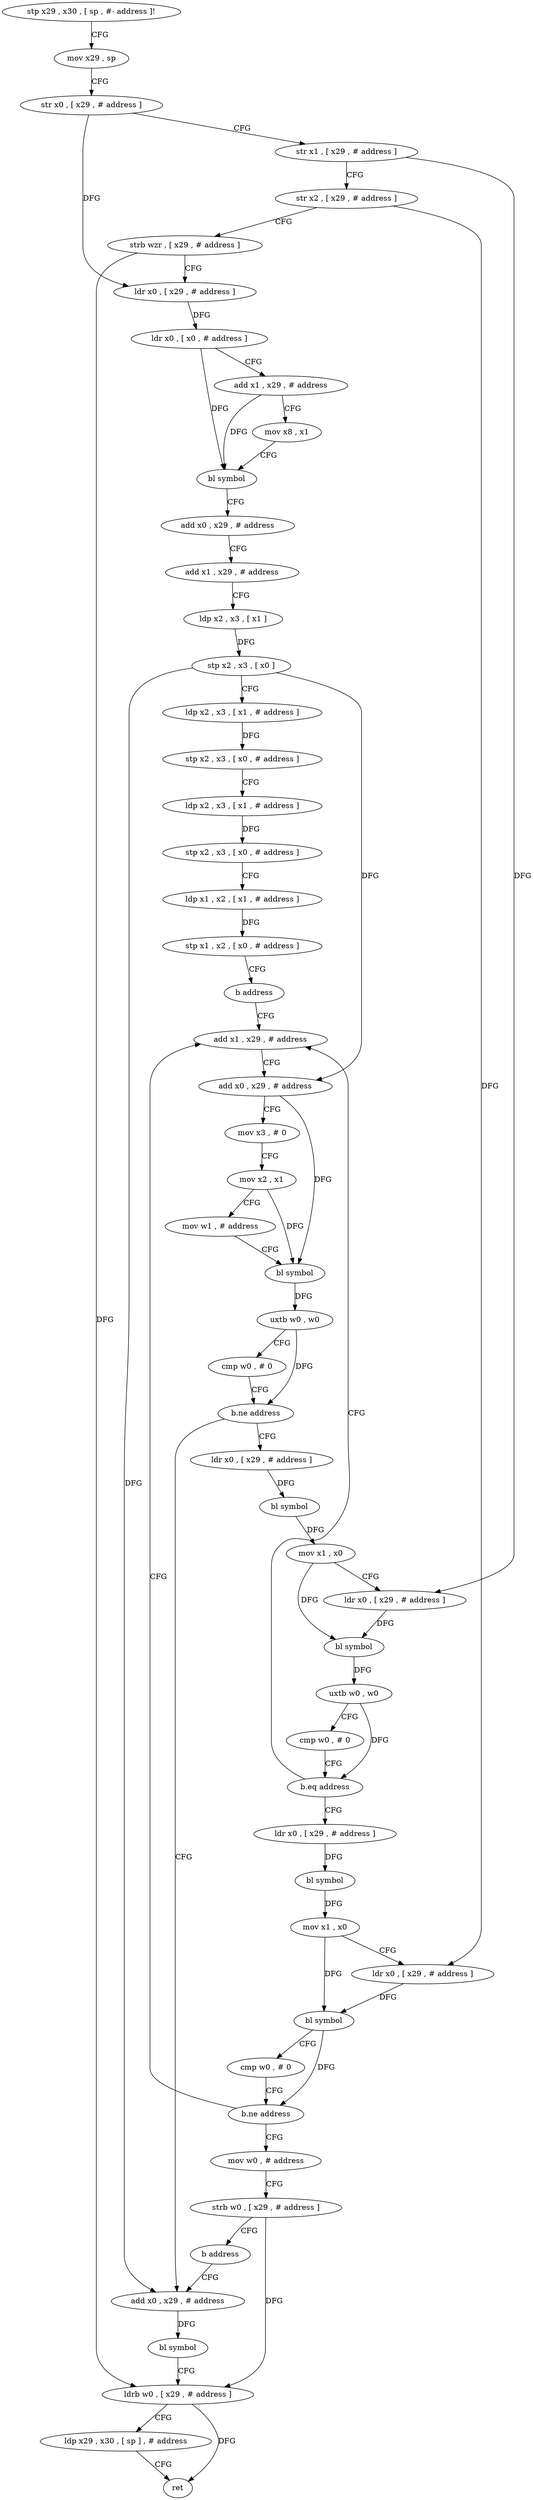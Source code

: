 digraph "func" {
"94140" [label = "stp x29 , x30 , [ sp , #- address ]!" ]
"94144" [label = "mov x29 , sp" ]
"94148" [label = "str x0 , [ x29 , # address ]" ]
"94152" [label = "str x1 , [ x29 , # address ]" ]
"94156" [label = "str x2 , [ x29 , # address ]" ]
"94160" [label = "strb wzr , [ x29 , # address ]" ]
"94164" [label = "ldr x0 , [ x29 , # address ]" ]
"94168" [label = "ldr x0 , [ x0 , # address ]" ]
"94172" [label = "add x1 , x29 , # address" ]
"94176" [label = "mov x8 , x1" ]
"94180" [label = "bl symbol" ]
"94184" [label = "add x0 , x29 , # address" ]
"94188" [label = "add x1 , x29 , # address" ]
"94192" [label = "ldp x2 , x3 , [ x1 ]" ]
"94196" [label = "stp x2 , x3 , [ x0 ]" ]
"94200" [label = "ldp x2 , x3 , [ x1 , # address ]" ]
"94204" [label = "stp x2 , x3 , [ x0 , # address ]" ]
"94208" [label = "ldp x2 , x3 , [ x1 , # address ]" ]
"94212" [label = "stp x2 , x3 , [ x0 , # address ]" ]
"94216" [label = "ldp x1 , x2 , [ x1 , # address ]" ]
"94220" [label = "stp x1 , x2 , [ x0 , # address ]" ]
"94224" [label = "b address" ]
"94300" [label = "add x1 , x29 , # address" ]
"94304" [label = "add x0 , x29 , # address" ]
"94308" [label = "mov x3 , # 0" ]
"94312" [label = "mov x2 , x1" ]
"94316" [label = "mov w1 , # address" ]
"94320" [label = "bl symbol" ]
"94324" [label = "uxtb w0 , w0" ]
"94328" [label = "cmp w0 , # 0" ]
"94332" [label = "b.ne address" ]
"94228" [label = "ldr x0 , [ x29 , # address ]" ]
"94336" [label = "add x0 , x29 , # address" ]
"94232" [label = "bl symbol" ]
"94236" [label = "mov x1 , x0" ]
"94240" [label = "ldr x0 , [ x29 , # address ]" ]
"94244" [label = "bl symbol" ]
"94248" [label = "uxtb w0 , w0" ]
"94252" [label = "cmp w0 , # 0" ]
"94256" [label = "b.eq address" ]
"94260" [label = "ldr x0 , [ x29 , # address ]" ]
"94340" [label = "bl symbol" ]
"94344" [label = "ldrb w0 , [ x29 , # address ]" ]
"94348" [label = "ldp x29 , x30 , [ sp ] , # address" ]
"94352" [label = "ret" ]
"94264" [label = "bl symbol" ]
"94268" [label = "mov x1 , x0" ]
"94272" [label = "ldr x0 , [ x29 , # address ]" ]
"94276" [label = "bl symbol" ]
"94280" [label = "cmp w0 , # 0" ]
"94284" [label = "b.ne address" ]
"94288" [label = "mov w0 , # address" ]
"94292" [label = "strb w0 , [ x29 , # address ]" ]
"94296" [label = "b address" ]
"94140" -> "94144" [ label = "CFG" ]
"94144" -> "94148" [ label = "CFG" ]
"94148" -> "94152" [ label = "CFG" ]
"94148" -> "94164" [ label = "DFG" ]
"94152" -> "94156" [ label = "CFG" ]
"94152" -> "94240" [ label = "DFG" ]
"94156" -> "94160" [ label = "CFG" ]
"94156" -> "94272" [ label = "DFG" ]
"94160" -> "94164" [ label = "CFG" ]
"94160" -> "94344" [ label = "DFG" ]
"94164" -> "94168" [ label = "DFG" ]
"94168" -> "94172" [ label = "CFG" ]
"94168" -> "94180" [ label = "DFG" ]
"94172" -> "94176" [ label = "CFG" ]
"94172" -> "94180" [ label = "DFG" ]
"94176" -> "94180" [ label = "CFG" ]
"94180" -> "94184" [ label = "CFG" ]
"94184" -> "94188" [ label = "CFG" ]
"94188" -> "94192" [ label = "CFG" ]
"94192" -> "94196" [ label = "DFG" ]
"94196" -> "94200" [ label = "CFG" ]
"94196" -> "94304" [ label = "DFG" ]
"94196" -> "94336" [ label = "DFG" ]
"94200" -> "94204" [ label = "DFG" ]
"94204" -> "94208" [ label = "CFG" ]
"94208" -> "94212" [ label = "DFG" ]
"94212" -> "94216" [ label = "CFG" ]
"94216" -> "94220" [ label = "DFG" ]
"94220" -> "94224" [ label = "CFG" ]
"94224" -> "94300" [ label = "CFG" ]
"94300" -> "94304" [ label = "CFG" ]
"94304" -> "94308" [ label = "CFG" ]
"94304" -> "94320" [ label = "DFG" ]
"94308" -> "94312" [ label = "CFG" ]
"94312" -> "94316" [ label = "CFG" ]
"94312" -> "94320" [ label = "DFG" ]
"94316" -> "94320" [ label = "CFG" ]
"94320" -> "94324" [ label = "DFG" ]
"94324" -> "94328" [ label = "CFG" ]
"94324" -> "94332" [ label = "DFG" ]
"94328" -> "94332" [ label = "CFG" ]
"94332" -> "94228" [ label = "CFG" ]
"94332" -> "94336" [ label = "CFG" ]
"94228" -> "94232" [ label = "DFG" ]
"94336" -> "94340" [ label = "DFG" ]
"94232" -> "94236" [ label = "DFG" ]
"94236" -> "94240" [ label = "CFG" ]
"94236" -> "94244" [ label = "DFG" ]
"94240" -> "94244" [ label = "DFG" ]
"94244" -> "94248" [ label = "DFG" ]
"94248" -> "94252" [ label = "CFG" ]
"94248" -> "94256" [ label = "DFG" ]
"94252" -> "94256" [ label = "CFG" ]
"94256" -> "94300" [ label = "CFG" ]
"94256" -> "94260" [ label = "CFG" ]
"94260" -> "94264" [ label = "DFG" ]
"94340" -> "94344" [ label = "CFG" ]
"94344" -> "94348" [ label = "CFG" ]
"94344" -> "94352" [ label = "DFG" ]
"94348" -> "94352" [ label = "CFG" ]
"94264" -> "94268" [ label = "DFG" ]
"94268" -> "94272" [ label = "CFG" ]
"94268" -> "94276" [ label = "DFG" ]
"94272" -> "94276" [ label = "DFG" ]
"94276" -> "94280" [ label = "CFG" ]
"94276" -> "94284" [ label = "DFG" ]
"94280" -> "94284" [ label = "CFG" ]
"94284" -> "94300" [ label = "CFG" ]
"94284" -> "94288" [ label = "CFG" ]
"94288" -> "94292" [ label = "CFG" ]
"94292" -> "94296" [ label = "CFG" ]
"94292" -> "94344" [ label = "DFG" ]
"94296" -> "94336" [ label = "CFG" ]
}
